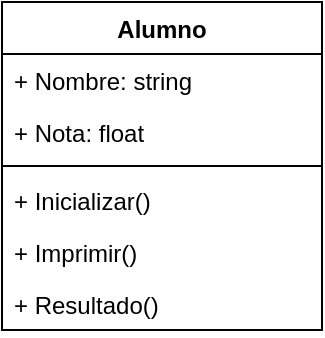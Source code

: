 <mxfile version="20.4.0" type="device"><diagram id="C5RBs43oDa-KdzZeNtuy" name="Page-1"><mxGraphModel dx="868" dy="520" grid="1" gridSize="10" guides="1" tooltips="1" connect="1" arrows="1" fold="1" page="1" pageScale="1" pageWidth="827" pageHeight="1169" math="0" shadow="0"><root><mxCell id="WIyWlLk6GJQsqaUBKTNV-0"/><mxCell id="WIyWlLk6GJQsqaUBKTNV-1" parent="WIyWlLk6GJQsqaUBKTNV-0"/><mxCell id="SQumsW3W8yKK3LbWP1oB-28" value="Alumno" style="swimlane;fontStyle=1;align=center;verticalAlign=top;childLayout=stackLayout;horizontal=1;startSize=26;horizontalStack=0;resizeParent=1;resizeParentMax=0;resizeLast=0;collapsible=1;marginBottom=0;" parent="WIyWlLk6GJQsqaUBKTNV-1" vertex="1"><mxGeometry x="334" y="150" width="160" height="164" as="geometry"/></mxCell><mxCell id="SQumsW3W8yKK3LbWP1oB-29" value="+ Nombre: string" style="text;strokeColor=none;fillColor=none;align=left;verticalAlign=top;spacingLeft=4;spacingRight=4;overflow=hidden;rotatable=0;points=[[0,0.5],[1,0.5]];portConstraint=eastwest;" parent="SQumsW3W8yKK3LbWP1oB-28" vertex="1"><mxGeometry y="26" width="160" height="26" as="geometry"/></mxCell><mxCell id="SQumsW3W8yKK3LbWP1oB-38" value="+ Nota: float" style="text;strokeColor=none;fillColor=none;align=left;verticalAlign=top;spacingLeft=4;spacingRight=4;overflow=hidden;rotatable=0;points=[[0,0.5],[1,0.5]];portConstraint=eastwest;" parent="SQumsW3W8yKK3LbWP1oB-28" vertex="1"><mxGeometry y="52" width="160" height="26" as="geometry"/></mxCell><mxCell id="SQumsW3W8yKK3LbWP1oB-30" value="" style="line;strokeWidth=1;fillColor=none;align=left;verticalAlign=middle;spacingTop=-1;spacingLeft=3;spacingRight=3;rotatable=0;labelPosition=right;points=[];portConstraint=eastwest;strokeColor=inherit;" parent="SQumsW3W8yKK3LbWP1oB-28" vertex="1"><mxGeometry y="78" width="160" height="8" as="geometry"/></mxCell><mxCell id="SQumsW3W8yKK3LbWP1oB-31" value="+ Inicializar()" style="text;strokeColor=none;fillColor=none;align=left;verticalAlign=top;spacingLeft=4;spacingRight=4;overflow=hidden;rotatable=0;points=[[0,0.5],[1,0.5]];portConstraint=eastwest;" parent="SQumsW3W8yKK3LbWP1oB-28" vertex="1"><mxGeometry y="86" width="160" height="26" as="geometry"/></mxCell><mxCell id="SQumsW3W8yKK3LbWP1oB-39" value="+ Imprimir()" style="text;strokeColor=none;fillColor=none;align=left;verticalAlign=top;spacingLeft=4;spacingRight=4;overflow=hidden;rotatable=0;points=[[0,0.5],[1,0.5]];portConstraint=eastwest;" parent="SQumsW3W8yKK3LbWP1oB-28" vertex="1"><mxGeometry y="112" width="160" height="26" as="geometry"/></mxCell><mxCell id="SQumsW3W8yKK3LbWP1oB-40" value="+ Resultado()" style="text;strokeColor=none;fillColor=none;align=left;verticalAlign=top;spacingLeft=4;spacingRight=4;overflow=hidden;rotatable=0;points=[[0,0.5],[1,0.5]];portConstraint=eastwest;" parent="SQumsW3W8yKK3LbWP1oB-28" vertex="1"><mxGeometry y="138" width="160" height="26" as="geometry"/></mxCell></root></mxGraphModel></diagram></mxfile>